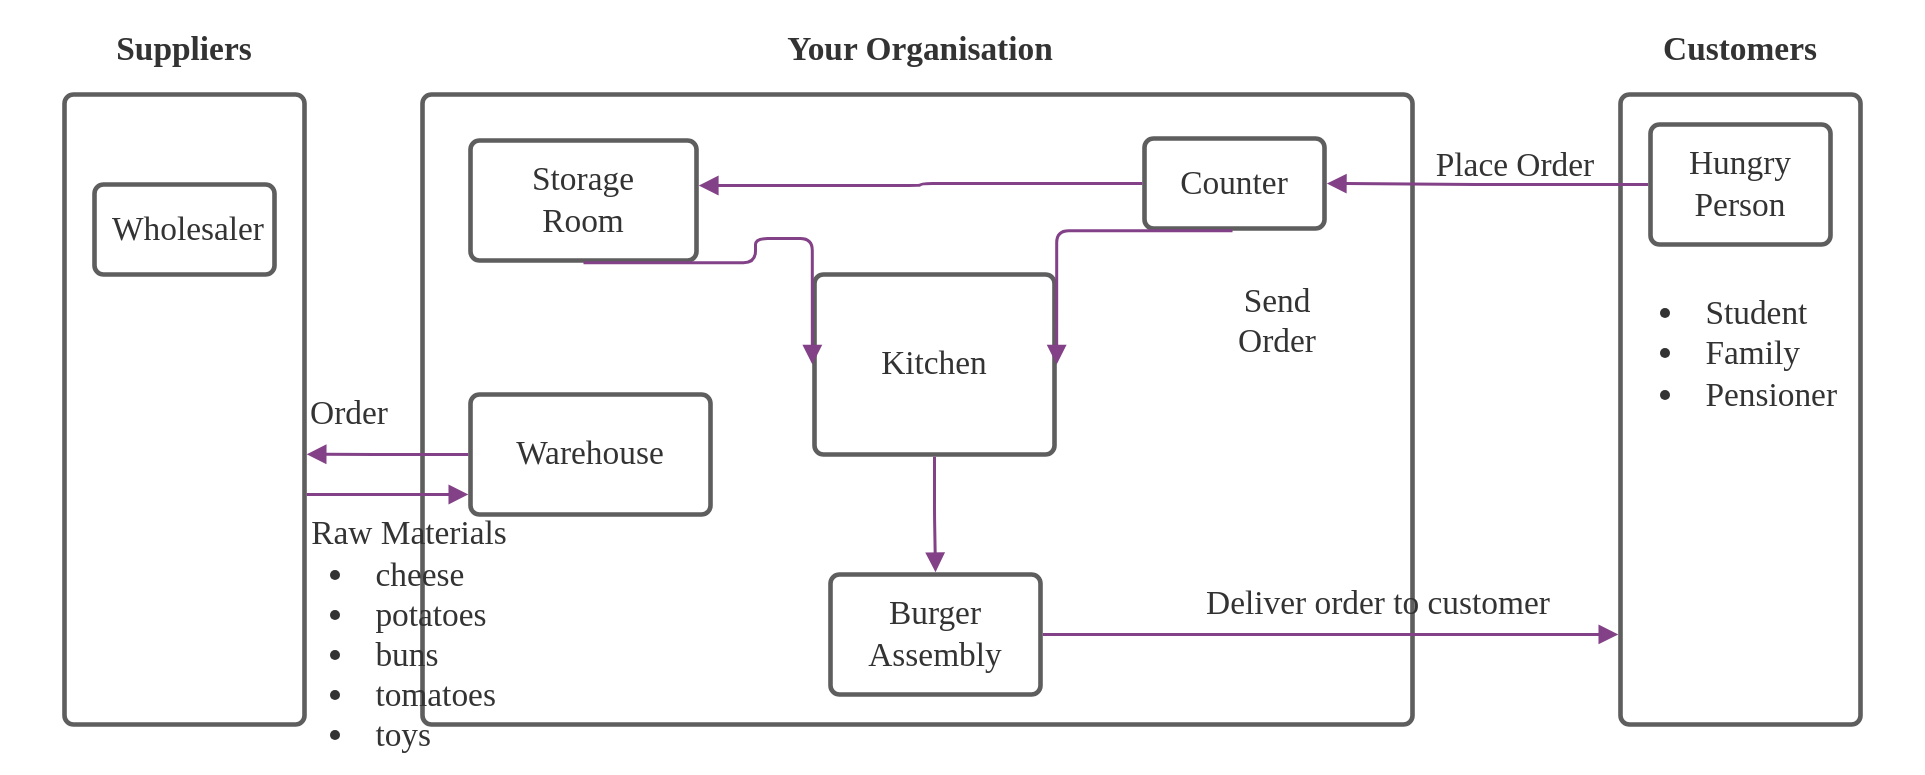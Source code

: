 <mxfile version="16.1.4" type="github"><diagram id="P1QKNqAeYt4HCRxQtQzc" name="Page-1"><mxGraphModel dx="1422" dy="733" grid="1" gridSize="10" guides="1" tooltips="1" connect="1" arrows="1" fold="1" page="1" pageScale="1" pageWidth="827" pageHeight="1169" math="0" shadow="0"><root><mxCell id="0"/><mxCell id="1" parent="0"/><UserObject label="" lucidchartObjectId="QqQAl.x97Tu-" id="T_l3l5ipaM6aW_jaC9lw-1"><mxCell style="html=1;overflow=block;blockSpacing=1;whiteSpace=wrap;fontSize=13;spacing=9;strokeColor=#5e5e5e;strokeOpacity=100;rounded=1;absoluteArcSize=1;arcSize=9;strokeWidth=2.3;" vertex="1" parent="1"><mxGeometry x="823" y="135" width="120" height="315" as="geometry"/></mxCell></UserObject><UserObject label="" lucidchartObjectId="EqQAbCjBQSPl" id="T_l3l5ipaM6aW_jaC9lw-2"><mxCell style="html=1;overflow=block;blockSpacing=1;whiteSpace=wrap;fontSize=13;spacing=9;strokeColor=#5e5e5e;strokeOpacity=100;rounded=1;absoluteArcSize=1;arcSize=9;strokeWidth=2.3;" vertex="1" parent="1"><mxGeometry x="224" y="135" width="495" height="315" as="geometry"/></mxCell></UserObject><UserObject label="" lucidchartObjectId="4pQAe-gW02T7" id="T_l3l5ipaM6aW_jaC9lw-3"><mxCell style="html=1;overflow=block;blockSpacing=1;whiteSpace=wrap;fontSize=13;spacing=9;strokeColor=#5e5e5e;strokeOpacity=100;rounded=1;absoluteArcSize=1;arcSize=9;strokeWidth=2.3;" vertex="1" parent="1"><mxGeometry x="45" y="135" width="120" height="315" as="geometry"/></mxCell></UserObject><UserObject label="Wholesaler" lucidchartObjectId="zrQAACOR_C7H" id="T_l3l5ipaM6aW_jaC9lw-4"><mxCell style="html=1;overflow=block;blockSpacing=1;whiteSpace=wrap;fontSize=16.7;fontFamily=Liberation Serif;fontColor=#333333;spacing=9;strokeColor=#5e5e5e;strokeOpacity=100;rounded=1;absoluteArcSize=1;arcSize=9;strokeWidth=2.3;" vertex="1" parent="1"><mxGeometry x="60" y="180" width="90" height="45" as="geometry"/></mxCell></UserObject><UserObject label="Storage Room" lucidchartObjectId="VrQAUFQwbw6T" id="T_l3l5ipaM6aW_jaC9lw-5"><mxCell style="html=1;overflow=block;blockSpacing=1;whiteSpace=wrap;fontSize=16.7;fontFamily=Liberation Serif;fontColor=#333333;spacing=9;strokeColor=#5e5e5e;strokeOpacity=100;rounded=1;absoluteArcSize=1;arcSize=9;strokeWidth=2.3;" vertex="1" parent="1"><mxGeometry x="248" y="158" width="113" height="60" as="geometry"/></mxCell></UserObject><UserObject label="Warehouse" lucidchartObjectId="YrQAJ8SqAjfS" id="T_l3l5ipaM6aW_jaC9lw-6"><mxCell style="html=1;overflow=block;blockSpacing=1;whiteSpace=wrap;fontSize=16.7;fontFamily=Liberation Serif;fontColor=#333333;spacing=9;strokeColor=#5e5e5e;strokeOpacity=100;rounded=1;absoluteArcSize=1;arcSize=9;strokeWidth=2.3;" vertex="1" parent="1"><mxGeometry x="248" y="285" width="120" height="60" as="geometry"/></mxCell></UserObject><UserObject label="Burger Assembly" lucidchartObjectId="YrQAPKSkL5sY" id="T_l3l5ipaM6aW_jaC9lw-7"><mxCell style="html=1;overflow=block;blockSpacing=1;whiteSpace=wrap;fontSize=16.7;fontFamily=Liberation Serif;fontColor=#333333;spacing=9;strokeColor=#5e5e5e;strokeOpacity=100;rounded=1;absoluteArcSize=1;arcSize=9;strokeWidth=2.3;" vertex="1" parent="1"><mxGeometry x="428" y="375" width="105" height="60" as="geometry"/></mxCell></UserObject><UserObject label="Kitchen" lucidchartObjectId="ZrQA6aTgb5a-" id="T_l3l5ipaM6aW_jaC9lw-8"><mxCell style="html=1;overflow=block;blockSpacing=1;whiteSpace=wrap;fontSize=16.7;fontFamily=Liberation Serif;fontColor=#333333;spacing=9;strokeColor=#5e5e5e;strokeOpacity=100;rounded=1;absoluteArcSize=1;arcSize=9;strokeWidth=2.3;" vertex="1" parent="1"><mxGeometry x="420" y="225" width="120" height="90" as="geometry"/></mxCell></UserObject><UserObject label="Counter" lucidchartObjectId="ZrQAo~8UUH6N" id="T_l3l5ipaM6aW_jaC9lw-9"><mxCell style="html=1;overflow=block;blockSpacing=1;whiteSpace=wrap;fontSize=16.7;fontFamily=Liberation Serif;fontColor=#333333;spacing=9;strokeColor=#5e5e5e;strokeOpacity=100;rounded=1;absoluteArcSize=1;arcSize=9;strokeWidth=2.3;" vertex="1" parent="1"><mxGeometry x="585" y="157" width="90" height="45" as="geometry"/></mxCell></UserObject><UserObject label="Hungry Person" lucidchartObjectId="ZrQACl~e6NGO" id="T_l3l5ipaM6aW_jaC9lw-10"><mxCell style="html=1;overflow=block;blockSpacing=1;whiteSpace=wrap;fontSize=16.7;fontFamily=Liberation Serif;fontColor=#333333;spacing=9;strokeColor=#5e5e5e;strokeOpacity=100;rounded=1;absoluteArcSize=1;arcSize=9;strokeWidth=2.3;" vertex="1" parent="1"><mxGeometry x="838" y="150" width="90" height="60" as="geometry"/></mxCell></UserObject><UserObject label="Suppliers" lucidchartObjectId="CtQAwPfJusHP" id="T_l3l5ipaM6aW_jaC9lw-11"><mxCell style="html=1;overflow=block;blockSpacing=1;whiteSpace=wrap;fontSize=16.7;fontFamily=Liberation Serif;fontColor=#333333;fontStyle=1;spacing=3.8;strokeOpacity=0;fillOpacity=0;rounded=1;absoluteArcSize=1;arcSize=9;fillColor=#ffffff;strokeWidth=2.3;" vertex="1" parent="1"><mxGeometry x="15" y="90" width="180" height="45" as="geometry"/></mxCell></UserObject><UserObject label="Your Organisation" lucidchartObjectId="LtQAj6G6N.Hy" id="T_l3l5ipaM6aW_jaC9lw-12"><mxCell style="html=1;overflow=block;blockSpacing=1;whiteSpace=wrap;fontSize=16.7;fontFamily=Liberation Serif;fontColor=#333333;fontStyle=1;spacing=3.8;strokeOpacity=0;fillOpacity=0;rounded=1;absoluteArcSize=1;arcSize=9;fillColor=#ffffff;strokeWidth=2.3;" vertex="1" parent="1"><mxGeometry x="383" y="90" width="180" height="45" as="geometry"/></mxCell></UserObject><UserObject label="Customers" lucidchartObjectId="XtQAhKaNFwgL" id="T_l3l5ipaM6aW_jaC9lw-13"><mxCell style="html=1;overflow=block;blockSpacing=1;whiteSpace=wrap;fontSize=16.7;fontFamily=Liberation Serif;fontColor=#333333;fontStyle=1;spacing=3.8;strokeOpacity=0;fillOpacity=0;rounded=1;absoluteArcSize=1;arcSize=9;fillColor=#ffffff;strokeWidth=2.3;" vertex="1" parent="1"><mxGeometry x="793" y="90" width="180" height="45" as="geometry"/></mxCell></UserObject><UserObject label="" lucidchartObjectId="BuQA8nzfgfiL" id="T_l3l5ipaM6aW_jaC9lw-14"><mxCell style="html=1;jettySize=18;whiteSpace=wrap;fontSize=13;strokeColor=#834187;strokeOpacity=100;strokeWidth=1.5;rounded=1;arcSize=12;edgeStyle=orthogonalEdgeStyle;startArrow=none;endArrow=block;endFill=1;exitX=-0.013;exitY=0.5;exitPerimeter=0;entryX=1.013;entryY=0.5;entryPerimeter=0;" edge="1" parent="1" source="T_l3l5ipaM6aW_jaC9lw-10" target="T_l3l5ipaM6aW_jaC9lw-9"><mxGeometry width="100" height="100" relative="1" as="geometry"><Array as="points"/></mxGeometry></mxCell></UserObject><UserObject label="Place Order" lucidchartObjectId="PuQArA3U1.VX" id="T_l3l5ipaM6aW_jaC9lw-15"><mxCell style="html=1;overflow=block;blockSpacing=1;whiteSpace=wrap;fontSize=16.7;fontFamily=Liberation Serif;fontColor=#333333;spacing=3.8;strokeOpacity=0;fillOpacity=0;rounded=1;absoluteArcSize=1;arcSize=9;fillColor=#ffffff;strokeWidth=2.3;" vertex="1" parent="1"><mxGeometry x="718" y="157" width="105" height="23" as="geometry"/></mxCell></UserObject><UserObject label="" lucidchartObjectId="RwQAGhhrwGSO" id="T_l3l5ipaM6aW_jaC9lw-16"><mxCell style="html=1;jettySize=18;whiteSpace=wrap;fontSize=13;strokeColor=#834187;strokeOpacity=100;strokeWidth=1.5;rounded=1;arcSize=12;edgeStyle=orthogonalEdgeStyle;startArrow=none;endArrow=block;endFill=1;exitX=0.489;exitY=1.025;exitPerimeter=0;entryX=1.009;entryY=0.5;entryPerimeter=0;" edge="1" parent="1" source="T_l3l5ipaM6aW_jaC9lw-9" target="T_l3l5ipaM6aW_jaC9lw-8"><mxGeometry width="100" height="100" relative="1" as="geometry"><Array as="points"/></mxGeometry></mxCell></UserObject><UserObject label="" lucidchartObjectId="DxQAXSt-vfQ." id="T_l3l5ipaM6aW_jaC9lw-17"><mxCell style="html=1;jettySize=18;whiteSpace=wrap;fontSize=13;strokeColor=#834187;strokeOpacity=100;strokeWidth=1.5;rounded=1;arcSize=12;edgeStyle=orthogonalEdgeStyle;startArrow=none;endArrow=block;endFill=1;exitX=0.5;exitY=1.013;exitPerimeter=0;entryX=0.5;entryY=-0.019;entryPerimeter=0;" edge="1" parent="1" source="T_l3l5ipaM6aW_jaC9lw-8" target="T_l3l5ipaM6aW_jaC9lw-7"><mxGeometry width="100" height="100" relative="1" as="geometry"><Array as="points"/></mxGeometry></mxCell></UserObject><UserObject label="" lucidchartObjectId="ZxQA.YGGptHr" id="T_l3l5ipaM6aW_jaC9lw-18"><mxCell style="html=1;jettySize=18;whiteSpace=wrap;fontSize=13;strokeColor=#834187;strokeOpacity=100;strokeWidth=1.5;rounded=1;arcSize=12;edgeStyle=orthogonalEdgeStyle;startArrow=none;endArrow=block;endFill=1;exitX=1.011;exitY=0.5;exitPerimeter=0;entryX=-0.009;entryY=0.857;entryPerimeter=0;" edge="1" parent="1" source="T_l3l5ipaM6aW_jaC9lw-7" target="T_l3l5ipaM6aW_jaC9lw-1"><mxGeometry width="100" height="100" relative="1" as="geometry"><Array as="points"/></mxGeometry></mxCell></UserObject><UserObject label="Send Order" lucidchartObjectId="lyQAZYTTtS5H" id="T_l3l5ipaM6aW_jaC9lw-19"><mxCell style="html=1;overflow=block;blockSpacing=1;whiteSpace=wrap;fontSize=16.7;fontFamily=Liberation Serif;fontColor=#333333;spacing=3.8;strokeOpacity=0;fillOpacity=0;rounded=1;absoluteArcSize=1;arcSize=9;fillColor=#ffffff;strokeWidth=2.3;" vertex="1" parent="1"><mxGeometry x="613" y="225" width="77" height="45" as="geometry"/></mxCell></UserObject><UserObject label="Deliver order to customer" lucidchartObjectId="NyQATtS-BoF1" id="T_l3l5ipaM6aW_jaC9lw-20"><mxCell style="html=1;overflow=block;blockSpacing=1;whiteSpace=wrap;fontSize=16.7;fontFamily=Liberation Serif;fontColor=#333333;spacing=3.8;strokeOpacity=0;fillOpacity=0;rounded=1;absoluteArcSize=1;arcSize=9;fillColor=#ffffff;strokeWidth=2.3;" vertex="1" parent="1"><mxGeometry x="597" y="375" width="210" height="30" as="geometry"/></mxCell></UserObject><UserObject label="" lucidchartObjectId="AzQAo3qftXx8" id="T_l3l5ipaM6aW_jaC9lw-21"><mxCell style="html=1;jettySize=18;whiteSpace=wrap;fontSize=13;strokeColor=#834187;strokeOpacity=100;strokeWidth=1.5;rounded=1;arcSize=12;edgeStyle=orthogonalEdgeStyle;startArrow=none;endArrow=block;endFill=1;exitX=-0.009;exitY=0.5;exitPerimeter=0;entryX=1.009;entryY=0.571;entryPerimeter=0;" edge="1" parent="1" source="T_l3l5ipaM6aW_jaC9lw-6" target="T_l3l5ipaM6aW_jaC9lw-3"><mxGeometry width="100" height="100" relative="1" as="geometry"><Array as="points"/></mxGeometry></mxCell></UserObject><UserObject label="" lucidchartObjectId="GzQAxQ8Lowfh" id="T_l3l5ipaM6aW_jaC9lw-22"><mxCell style="html=1;jettySize=18;whiteSpace=wrap;fontSize=13;strokeColor=#834187;strokeOpacity=100;strokeWidth=1.5;rounded=1;arcSize=12;edgeStyle=orthogonalEdgeStyle;startArrow=none;endArrow=block;endFill=1;exitX=1.009;exitY=0.635;exitPerimeter=0;entryX=-0.009;entryY=0.833;entryPerimeter=0;" edge="1" parent="1" source="T_l3l5ipaM6aW_jaC9lw-3" target="T_l3l5ipaM6aW_jaC9lw-6"><mxGeometry width="100" height="100" relative="1" as="geometry"><Array as="points"/></mxGeometry></mxCell></UserObject><UserObject label="" lucidchartObjectId="5AQAPO0YQclM" id="T_l3l5ipaM6aW_jaC9lw-23"><mxCell style="html=1;jettySize=18;whiteSpace=wrap;fontSize=13;strokeColor=#834187;strokeOpacity=100;strokeWidth=1.5;rounded=1;arcSize=12;edgeStyle=orthogonalEdgeStyle;startArrow=none;endArrow=block;endFill=1;exitX=-0.012;exitY=0.5;exitPerimeter=0;entryX=1.01;entryY=0.375;entryPerimeter=0;" edge="1" parent="1" source="T_l3l5ipaM6aW_jaC9lw-9" target="T_l3l5ipaM6aW_jaC9lw-5"><mxGeometry width="100" height="100" relative="1" as="geometry"><Array as="points"/></mxGeometry></mxCell></UserObject><UserObject label="Order" lucidchartObjectId="sBQA9gGkdxlt" id="T_l3l5ipaM6aW_jaC9lw-24"><mxCell style="html=1;overflow=block;blockSpacing=1;whiteSpace=wrap;fontSize=16.7;fontFamily=Liberation Serif;fontColor=#333333;spacing=3.8;strokeOpacity=0;fillOpacity=0;rounded=1;absoluteArcSize=1;arcSize=9;fillColor=#ffffff;strokeWidth=2.3;" vertex="1" parent="1"><mxGeometry x="135" y="281" width="105" height="23" as="geometry"/></mxCell></UserObject><UserObject label="&lt;div style=&quot;display: flex; justify-content: center; text-align: center; align-items: baseline; font-size: 0; line-height: 1.25;margin-top: -2px;&quot;&gt;&lt;span&gt;&lt;span style=&quot;font-size:16.7px;color:#333333;font-family: Liberation Serif;&quot;&gt;Raw Materials&#xA;&lt;/span&gt;&lt;/span&gt;&lt;/div&gt;&lt;ul style=&quot;margin: 0px; padding-left: 10px;list-style-position: inside; list-style-type:disc&quot;&gt;&lt;li style=&quot;text-align:left;color:#333333;font-size:16.7px;&quot;&gt;&lt;span style=&quot;margin-left: 0px;margin-top: -2px;&quot;&gt;&lt;span style=&quot;font-size:16.7px;color:#333333;font-family: Liberation Serif;&quot;&gt;cheese&lt;/span&gt;&lt;/span&gt;&lt;/li&gt;&lt;li style=&quot;text-align:left;color:#333333;font-size:16.7px;&quot;&gt;&lt;span style=&quot;margin-left: 0px;margin-top: -2px;&quot;&gt;&lt;span style=&quot;font-size:16.7px;color:#333333;font-family: Liberation Serif;&quot;&gt;potatoes&lt;/span&gt;&lt;/span&gt;&lt;/li&gt;&lt;li style=&quot;text-align:left;color:#333333;font-size:16.7px;&quot;&gt;&lt;span style=&quot;margin-left: 0px;margin-top: -2px;&quot;&gt;&lt;span style=&quot;font-size:16.7px;color:#333333;font-family: Liberation Serif;&quot;&gt;buns&lt;/span&gt;&lt;/span&gt;&lt;/li&gt;&lt;li style=&quot;text-align:left;color:#333333;font-size:16.7px;&quot;&gt;&lt;span style=&quot;margin-left: 0px;margin-top: -2px;&quot;&gt;&lt;span style=&quot;font-size:16.7px;color:#333333;font-family: Liberation Serif;&quot;&gt;tomatoes&lt;/span&gt;&lt;/span&gt;&lt;/li&gt;&lt;li style=&quot;text-align:left;color:#333333;font-size:16.7px;&quot;&gt;&lt;span style=&quot;margin-left: 0px;margin-top: -2px;&quot;&gt;&lt;span style=&quot;font-size:16.7px;color:#333333;font-family: Liberation Serif;&quot;&gt;toys&lt;/span&gt;&lt;/span&gt;&lt;/li&gt;&lt;/ul&gt;" lucidchartObjectId="fCQAsfcgS3wM" id="T_l3l5ipaM6aW_jaC9lw-25"><mxCell style="html=1;overflow=block;blockSpacing=1;whiteSpace=wrap;fontSize=13;fontFamily=Liberation Serif;spacing=3.8;strokeOpacity=0;fillOpacity=0;rounded=1;absoluteArcSize=1;arcSize=9;fillColor=#ffffff;strokeWidth=2.3;" vertex="1" parent="1"><mxGeometry x="165" y="338" width="105" height="135" as="geometry"/></mxCell></UserObject><UserObject label="&lt;ul style=&quot;margin: 0px; padding-left: 10px;list-style-position: inside; list-style-type:disc&quot;&gt;&lt;li style=&quot;text-align:left;color:#333333;font-size:16.7px;&quot;&gt;&lt;span style=&quot;margin-left: 0px;margin-top: -2px;&quot;&gt;&lt;span style=&quot;font-size:16.7px;color:#333333;font-family: Liberation Serif;&quot;&gt;Student&lt;/span&gt;&lt;/span&gt;&lt;/li&gt;&lt;li style=&quot;text-align:left;color:#333333;font-size:16.7px;&quot;&gt;&lt;span style=&quot;margin-left: 0px;margin-top: -2px;&quot;&gt;&lt;span style=&quot;font-size:16.7px;color:#333333;font-family: Liberation Serif;&quot;&gt;Family&lt;/span&gt;&lt;/span&gt;&lt;/li&gt;&lt;li style=&quot;text-align:left;color:#333333;font-size:16.7px;&quot;&gt;&lt;span style=&quot;margin-left: 0px;margin-top: -2px;&quot;&gt;&lt;span style=&quot;font-size:16.7px;color:#333333;font-family: Liberation Serif;&quot;&gt;Pensioner&lt;/span&gt;&lt;/span&gt;&lt;/li&gt;&lt;/ul&gt;" lucidchartObjectId="lDQAPSHwXNfh" id="T_l3l5ipaM6aW_jaC9lw-26"><mxCell style="html=1;overflow=block;blockSpacing=1;whiteSpace=wrap;fontSize=13;fontFamily=Liberation Serif;spacing=3.8;strokeOpacity=0;fillOpacity=0;rounded=1;absoluteArcSize=1;arcSize=9;fillColor=#ffffff;strokeWidth=2.3;" vertex="1" parent="1"><mxGeometry x="830" y="225" width="105" height="79" as="geometry"/></mxCell></UserObject><UserObject label="" lucidchartObjectId="lEQAHgSKpJ2g" id="T_l3l5ipaM6aW_jaC9lw-27"><mxCell style="html=1;jettySize=18;whiteSpace=wrap;fontSize=13;strokeColor=#834187;strokeOpacity=100;strokeWidth=1.5;rounded=1;arcSize=12;edgeStyle=orthogonalEdgeStyle;startArrow=none;endArrow=block;endFill=1;exitX=0.5;exitY=1.019;exitPerimeter=0;entryX=-0.009;entryY=0.5;entryPerimeter=0;" edge="1" parent="1" source="T_l3l5ipaM6aW_jaC9lw-5" target="T_l3l5ipaM6aW_jaC9lw-8"><mxGeometry width="100" height="100" relative="1" as="geometry"><Array as="points"/></mxGeometry></mxCell></UserObject></root></mxGraphModel></diagram></mxfile>
